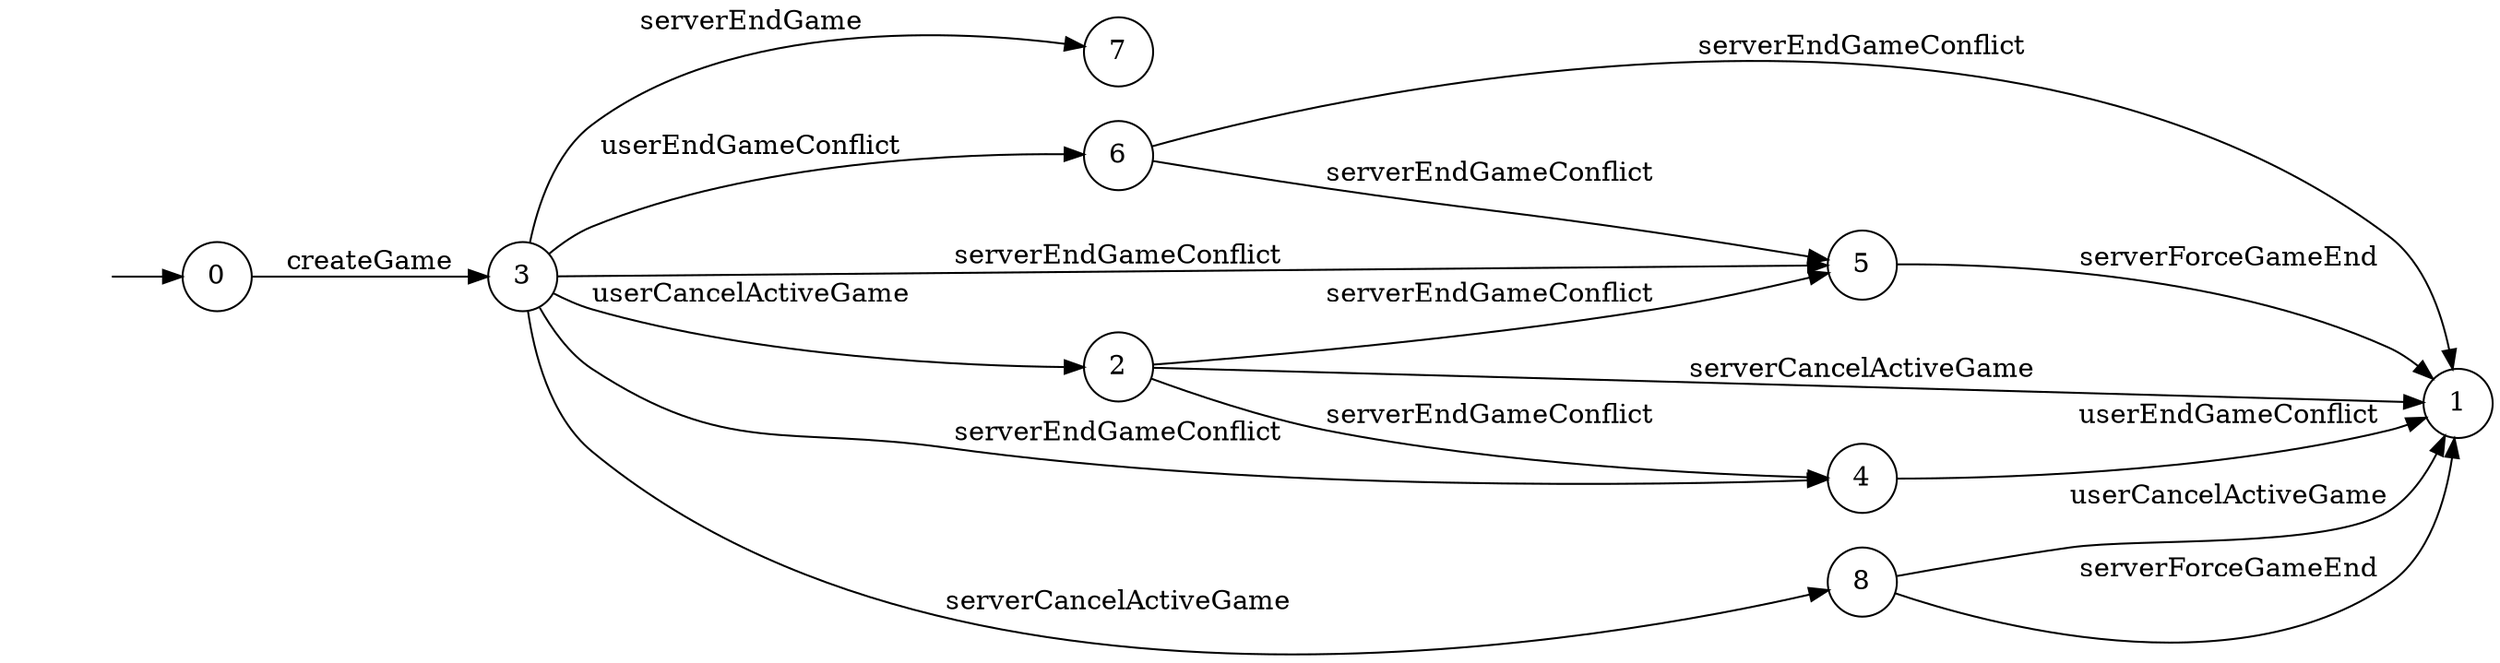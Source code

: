 digraph "./InvConPlus/Dapp-Automata-data/result//gamechannel-fix/0xaec1f783b29aab2727d7c374aa55483fe299fefa/GameChannel/FSM-7" {
	graph [rankdir=LR]
	"" [label="" shape=plaintext]
	1 [label=1 shape=circle]
	7 [label=7 shape=circle]
	6 [label=6 shape=circle]
	0 [label=0 shape=circle]
	2 [label=2 shape=circle]
	8 [label=8 shape=circle]
	4 [label=4 shape=circle]
	5 [label=5 shape=circle]
	3 [label=3 shape=circle]
	"" -> 0 [label=""]
	0 -> 3 [label=createGame]
	3 -> 7 [label=serverEndGame]
	3 -> 2 [label=userCancelActiveGame]
	3 -> 8 [label=serverCancelActiveGame]
	3 -> 6 [label=userEndGameConflict]
	3 -> 4 [label=serverEndGameConflict]
	3 -> 5 [label=serverEndGameConflict]
	5 -> 1 [label=serverForceGameEnd]
	4 -> 1 [label=userEndGameConflict]
	6 -> 1 [label=serverEndGameConflict]
	6 -> 5 [label=serverEndGameConflict]
	8 -> 1 [label=userCancelActiveGame]
	8 -> 1 [label=serverForceGameEnd]
	2 -> 1 [label=serverCancelActiveGame]
	2 -> 4 [label=serverEndGameConflict]
	2 -> 5 [label=serverEndGameConflict]
}
